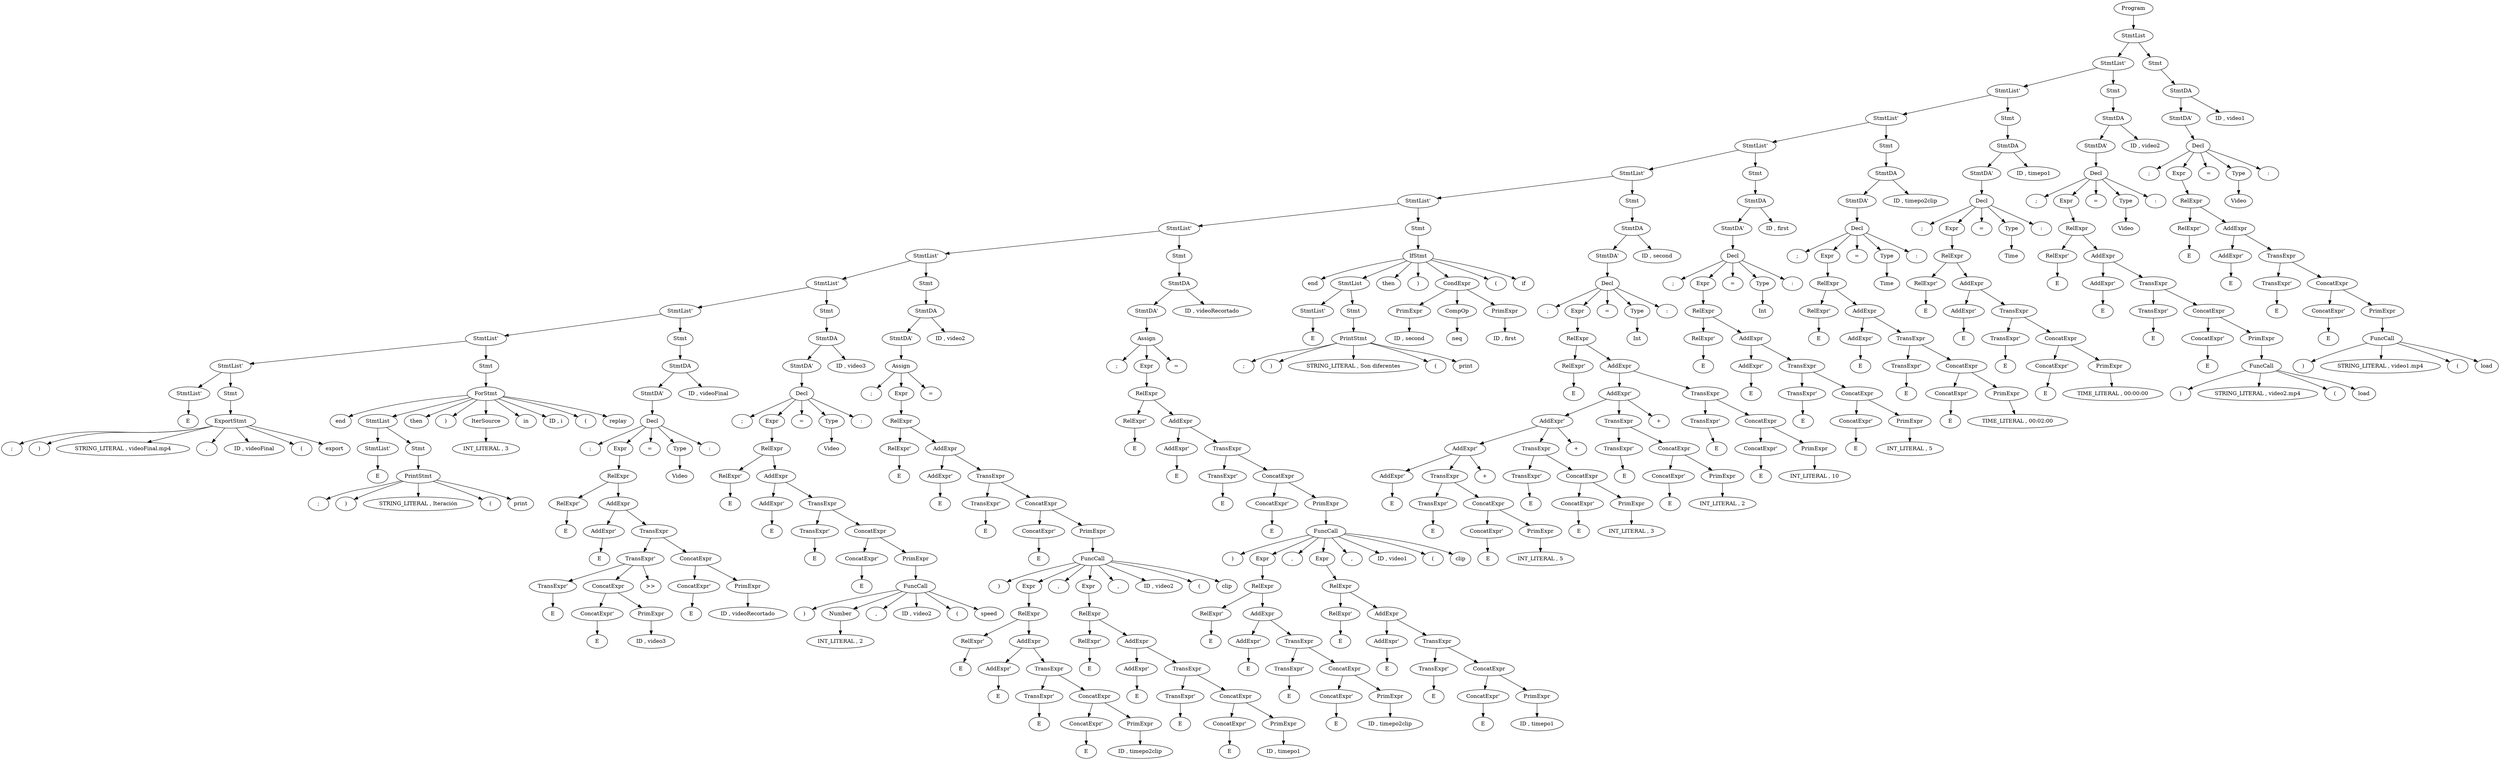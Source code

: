 digraph Tree {
    node [shape=ellipse];
    node0 [label="Program"];
    node0 -> node1;
    node1 [label="StmtList"];
    node1 -> node2;
    node2 [label="StmtList'"];
    node2 -> node32;
    node32 [label="StmtList'"];
    node32 -> node62;
    node62 [label="StmtList'"];
    node62 -> node88;
    node88 [label="StmtList'"];
    node88 -> node114;
    node114 [label="StmtList'"];
    node114 -> node140;
    node140 [label="StmtList'"];
    node140 -> node196;
    node196 [label="StmtList'"];
    node196 -> node221;
    node221 [label="StmtList'"];
    node221 -> node280;
    node280 [label="StmtList'"];
    node280 -> node339;
    node339 [label="StmtList'"];
    node339 -> node372;
    node372 [label="StmtList'"];
    node372 -> node405;
    node405 [label="StmtList'"];
    node405 -> node427;
    node427 [label="StmtList'"];
    node427 -> node437;
    node437 [label="E"];
    node405 -> node428;
    node428 [label="Stmt"];
    node428 -> node429;
    node429 [label="ExportStmt"];
    node429 -> node430;
    node430 [label=";"];
    node429 -> node431;
    node431 [label=")"];
    node429 -> node432;
    node432 [label="STRING_LITERAL , videoFinal.mp4"];
    node429 -> node433;
    node433 [label=","];
    node429 -> node434;
    node434 [label="ID , videoFinal"];
    node429 -> node435;
    node435 [label="("];
    node429 -> node436;
    node436 [label="export"];
    node372 -> node406;
    node406 [label="Stmt"];
    node406 -> node407;
    node407 [label="ForStmt"];
    node407 -> node408;
    node408 [label="end"];
    node407 -> node409;
    node409 [label="StmtList"];
    node409 -> node418;
    node418 [label="StmtList'"];
    node418 -> node426;
    node426 [label="E"];
    node409 -> node419;
    node419 [label="Stmt"];
    node419 -> node420;
    node420 [label="PrintStmt"];
    node420 -> node421;
    node421 [label=";"];
    node420 -> node422;
    node422 [label=")"];
    node420 -> node423;
    node423 [label="STRING_LITERAL , Iteración"];
    node420 -> node424;
    node424 [label="("];
    node420 -> node425;
    node425 [label="print"];
    node407 -> node410;
    node410 [label="then"];
    node407 -> node411;
    node411 [label=")"];
    node407 -> node412;
    node412 [label="IterSource"];
    node412 -> node417;
    node417 [label="INT_LITERAL , 3"];
    node407 -> node413;
    node413 [label="in"];
    node407 -> node414;
    node414 [label="ID , i"];
    node407 -> node415;
    node415 [label="("];
    node407 -> node416;
    node416 [label="replay"];
    node339 -> node373;
    node373 [label="Stmt"];
    node373 -> node374;
    node374 [label="StmtDA"];
    node374 -> node375;
    node375 [label="StmtDA'"];
    node375 -> node377;
    node377 [label="Decl"];
    node377 -> node378;
    node378 [label=";"];
    node377 -> node379;
    node379 [label="Expr"];
    node379 -> node384;
    node384 [label="RelExpr"];
    node384 -> node385;
    node385 [label="RelExpr'"];
    node385 -> node404;
    node404 [label="E"];
    node384 -> node386;
    node386 [label="AddExpr"];
    node386 -> node387;
    node387 [label="AddExpr'"];
    node387 -> node403;
    node403 [label="E"];
    node386 -> node388;
    node388 [label="TransExpr"];
    node388 -> node389;
    node389 [label="TransExpr'"];
    node389 -> node395;
    node395 [label="TransExpr'"];
    node395 -> node402;
    node402 [label="E"];
    node389 -> node396;
    node396 [label="ConcatExpr"];
    node396 -> node398;
    node398 [label="ConcatExpr'"];
    node398 -> node401;
    node401 [label="E"];
    node396 -> node399;
    node399 [label="PrimExpr"];
    node399 -> node400;
    node400 [label="ID , video3"];
    node389 -> node397;
    node397 [label=">>"];
    node388 -> node390;
    node390 [label="ConcatExpr"];
    node390 -> node391;
    node391 [label="ConcatExpr'"];
    node391 -> node394;
    node394 [label="E"];
    node390 -> node392;
    node392 [label="PrimExpr"];
    node392 -> node393;
    node393 [label="ID , videoRecortado"];
    node377 -> node380;
    node380 [label="="];
    node377 -> node381;
    node381 [label="Type"];
    node381 -> node383;
    node383 [label="Video"];
    node377 -> node382;
    node382 [label=":"];
    node374 -> node376;
    node376 [label="ID , videoFinal"];
    node280 -> node340;
    node340 [label="Stmt"];
    node340 -> node341;
    node341 [label="StmtDA"];
    node341 -> node342;
    node342 [label="StmtDA'"];
    node342 -> node344;
    node344 [label="Decl"];
    node344 -> node345;
    node345 [label=";"];
    node344 -> node346;
    node346 [label="Expr"];
    node346 -> node351;
    node351 [label="RelExpr"];
    node351 -> node352;
    node352 [label="RelExpr'"];
    node352 -> node371;
    node371 [label="E"];
    node351 -> node353;
    node353 [label="AddExpr"];
    node353 -> node354;
    node354 [label="AddExpr'"];
    node354 -> node370;
    node370 [label="E"];
    node353 -> node355;
    node355 [label="TransExpr"];
    node355 -> node356;
    node356 [label="TransExpr'"];
    node356 -> node369;
    node369 [label="E"];
    node355 -> node357;
    node357 [label="ConcatExpr"];
    node357 -> node358;
    node358 [label="ConcatExpr'"];
    node358 -> node368;
    node368 [label="E"];
    node357 -> node359;
    node359 [label="PrimExpr"];
    node359 -> node360;
    node360 [label="FuncCall"];
    node360 -> node361;
    node361 [label=")"];
    node360 -> node362;
    node362 [label="Number"];
    node362 -> node367;
    node367 [label="INT_LITERAL , 2"];
    node360 -> node363;
    node363 [label=","];
    node360 -> node364;
    node364 [label="ID , video2"];
    node360 -> node365;
    node365 [label="("];
    node360 -> node366;
    node366 [label="speed"];
    node344 -> node347;
    node347 [label="="];
    node344 -> node348;
    node348 [label="Type"];
    node348 -> node350;
    node350 [label="Video"];
    node344 -> node349;
    node349 [label=":"];
    node341 -> node343;
    node343 [label="ID , video3"];
    node221 -> node281;
    node281 [label="Stmt"];
    node281 -> node282;
    node282 [label="StmtDA"];
    node282 -> node283;
    node283 [label="StmtDA'"];
    node283 -> node285;
    node285 [label="Assign"];
    node285 -> node286;
    node286 [label=";"];
    node285 -> node287;
    node287 [label="Expr"];
    node287 -> node289;
    node289 [label="RelExpr"];
    node289 -> node290;
    node290 [label="RelExpr'"];
    node290 -> node338;
    node338 [label="E"];
    node289 -> node291;
    node291 [label="AddExpr"];
    node291 -> node292;
    node292 [label="AddExpr'"];
    node292 -> node337;
    node337 [label="E"];
    node291 -> node293;
    node293 [label="TransExpr"];
    node293 -> node294;
    node294 [label="TransExpr'"];
    node294 -> node336;
    node336 [label="E"];
    node293 -> node295;
    node295 [label="ConcatExpr"];
    node295 -> node296;
    node296 [label="ConcatExpr'"];
    node296 -> node335;
    node335 [label="E"];
    node295 -> node297;
    node297 [label="PrimExpr"];
    node297 -> node298;
    node298 [label="FuncCall"];
    node298 -> node299;
    node299 [label=")"];
    node298 -> node300;
    node300 [label="Expr"];
    node300 -> node321;
    node321 [label="RelExpr"];
    node321 -> node322;
    node322 [label="RelExpr'"];
    node322 -> node334;
    node334 [label="E"];
    node321 -> node323;
    node323 [label="AddExpr"];
    node323 -> node324;
    node324 [label="AddExpr'"];
    node324 -> node333;
    node333 [label="E"];
    node323 -> node325;
    node325 [label="TransExpr"];
    node325 -> node326;
    node326 [label="TransExpr'"];
    node326 -> node332;
    node332 [label="E"];
    node325 -> node327;
    node327 [label="ConcatExpr"];
    node327 -> node328;
    node328 [label="ConcatExpr'"];
    node328 -> node331;
    node331 [label="E"];
    node327 -> node329;
    node329 [label="PrimExpr"];
    node329 -> node330;
    node330 [label="ID , timepo2clip"];
    node298 -> node301;
    node301 [label=","];
    node298 -> node302;
    node302 [label="Expr"];
    node302 -> node307;
    node307 [label="RelExpr"];
    node307 -> node308;
    node308 [label="RelExpr'"];
    node308 -> node320;
    node320 [label="E"];
    node307 -> node309;
    node309 [label="AddExpr"];
    node309 -> node310;
    node310 [label="AddExpr'"];
    node310 -> node319;
    node319 [label="E"];
    node309 -> node311;
    node311 [label="TransExpr"];
    node311 -> node312;
    node312 [label="TransExpr'"];
    node312 -> node318;
    node318 [label="E"];
    node311 -> node313;
    node313 [label="ConcatExpr"];
    node313 -> node314;
    node314 [label="ConcatExpr'"];
    node314 -> node317;
    node317 [label="E"];
    node313 -> node315;
    node315 [label="PrimExpr"];
    node315 -> node316;
    node316 [label="ID , timepo1"];
    node298 -> node303;
    node303 [label=","];
    node298 -> node304;
    node304 [label="ID , video2"];
    node298 -> node305;
    node305 [label="("];
    node298 -> node306;
    node306 [label="clip"];
    node285 -> node288;
    node288 [label="="];
    node282 -> node284;
    node284 [label="ID , video2"];
    node196 -> node222;
    node222 [label="Stmt"];
    node222 -> node223;
    node223 [label="StmtDA"];
    node223 -> node224;
    node224 [label="StmtDA'"];
    node224 -> node226;
    node226 [label="Assign"];
    node226 -> node227;
    node227 [label=";"];
    node226 -> node228;
    node228 [label="Expr"];
    node228 -> node230;
    node230 [label="RelExpr"];
    node230 -> node231;
    node231 [label="RelExpr'"];
    node231 -> node279;
    node279 [label="E"];
    node230 -> node232;
    node232 [label="AddExpr"];
    node232 -> node233;
    node233 [label="AddExpr'"];
    node233 -> node278;
    node278 [label="E"];
    node232 -> node234;
    node234 [label="TransExpr"];
    node234 -> node235;
    node235 [label="TransExpr'"];
    node235 -> node277;
    node277 [label="E"];
    node234 -> node236;
    node236 [label="ConcatExpr"];
    node236 -> node237;
    node237 [label="ConcatExpr'"];
    node237 -> node276;
    node276 [label="E"];
    node236 -> node238;
    node238 [label="PrimExpr"];
    node238 -> node239;
    node239 [label="FuncCall"];
    node239 -> node240;
    node240 [label=")"];
    node239 -> node241;
    node241 [label="Expr"];
    node241 -> node262;
    node262 [label="RelExpr"];
    node262 -> node263;
    node263 [label="RelExpr'"];
    node263 -> node275;
    node275 [label="E"];
    node262 -> node264;
    node264 [label="AddExpr"];
    node264 -> node265;
    node265 [label="AddExpr'"];
    node265 -> node274;
    node274 [label="E"];
    node264 -> node266;
    node266 [label="TransExpr"];
    node266 -> node267;
    node267 [label="TransExpr'"];
    node267 -> node273;
    node273 [label="E"];
    node266 -> node268;
    node268 [label="ConcatExpr"];
    node268 -> node269;
    node269 [label="ConcatExpr'"];
    node269 -> node272;
    node272 [label="E"];
    node268 -> node270;
    node270 [label="PrimExpr"];
    node270 -> node271;
    node271 [label="ID , timepo2clip"];
    node239 -> node242;
    node242 [label=","];
    node239 -> node243;
    node243 [label="Expr"];
    node243 -> node248;
    node248 [label="RelExpr"];
    node248 -> node249;
    node249 [label="RelExpr'"];
    node249 -> node261;
    node261 [label="E"];
    node248 -> node250;
    node250 [label="AddExpr"];
    node250 -> node251;
    node251 [label="AddExpr'"];
    node251 -> node260;
    node260 [label="E"];
    node250 -> node252;
    node252 [label="TransExpr"];
    node252 -> node253;
    node253 [label="TransExpr'"];
    node253 -> node259;
    node259 [label="E"];
    node252 -> node254;
    node254 [label="ConcatExpr"];
    node254 -> node255;
    node255 [label="ConcatExpr'"];
    node255 -> node258;
    node258 [label="E"];
    node254 -> node256;
    node256 [label="PrimExpr"];
    node256 -> node257;
    node257 [label="ID , timepo1"];
    node239 -> node244;
    node244 [label=","];
    node239 -> node245;
    node245 [label="ID , video1"];
    node239 -> node246;
    node246 [label="("];
    node239 -> node247;
    node247 [label="clip"];
    node226 -> node229;
    node229 [label="="];
    node223 -> node225;
    node225 [label="ID , videoRecortado"];
    node140 -> node197;
    node197 [label="Stmt"];
    node197 -> node198;
    node198 [label="IfStmt"];
    node198 -> node199;
    node199 [label="end"];
    node198 -> node200;
    node200 [label="StmtList"];
    node200 -> node212;
    node212 [label="StmtList'"];
    node212 -> node220;
    node220 [label="E"];
    node200 -> node213;
    node213 [label="Stmt"];
    node213 -> node214;
    node214 [label="PrintStmt"];
    node214 -> node215;
    node215 [label=";"];
    node214 -> node216;
    node216 [label=")"];
    node214 -> node217;
    node217 [label="STRING_LITERAL , Son diferentes"];
    node214 -> node218;
    node218 [label="("];
    node214 -> node219;
    node219 [label="print"];
    node198 -> node201;
    node201 [label="then"];
    node198 -> node202;
    node202 [label=")"];
    node198 -> node203;
    node203 [label="CondExpr"];
    node203 -> node206;
    node206 [label="PrimExpr"];
    node206 -> node211;
    node211 [label="ID , second"];
    node203 -> node207;
    node207 [label="CompOp"];
    node207 -> node210;
    node210 [label="neq"];
    node203 -> node208;
    node208 [label="PrimExpr"];
    node208 -> node209;
    node209 [label="ID , first"];
    node198 -> node204;
    node204 [label="("];
    node198 -> node205;
    node205 [label="if"];
    node114 -> node141;
    node141 [label="Stmt"];
    node141 -> node142;
    node142 [label="StmtDA"];
    node142 -> node143;
    node143 [label="StmtDA'"];
    node143 -> node145;
    node145 [label="Decl"];
    node145 -> node146;
    node146 [label=";"];
    node145 -> node147;
    node147 [label="Expr"];
    node147 -> node152;
    node152 [label="RelExpr"];
    node152 -> node153;
    node153 [label="RelExpr'"];
    node153 -> node195;
    node195 [label="E"];
    node152 -> node154;
    node154 [label="AddExpr"];
    node154 -> node155;
    node155 [label="AddExpr'"];
    node155 -> node164;
    node164 [label="AddExpr'"];
    node164 -> node174;
    node174 [label="AddExpr'"];
    node174 -> node184;
    node184 [label="AddExpr'"];
    node184 -> node194;
    node194 [label="E"];
    node174 -> node185;
    node185 [label="TransExpr"];
    node185 -> node187;
    node187 [label="TransExpr'"];
    node187 -> node193;
    node193 [label="E"];
    node185 -> node188;
    node188 [label="ConcatExpr"];
    node188 -> node189;
    node189 [label="ConcatExpr'"];
    node189 -> node192;
    node192 [label="E"];
    node188 -> node190;
    node190 [label="PrimExpr"];
    node190 -> node191;
    node191 [label="INT_LITERAL , 5"];
    node174 -> node186;
    node186 [label="+"];
    node164 -> node175;
    node175 [label="TransExpr"];
    node175 -> node177;
    node177 [label="TransExpr'"];
    node177 -> node183;
    node183 [label="E"];
    node175 -> node178;
    node178 [label="ConcatExpr"];
    node178 -> node179;
    node179 [label="ConcatExpr'"];
    node179 -> node182;
    node182 [label="E"];
    node178 -> node180;
    node180 [label="PrimExpr"];
    node180 -> node181;
    node181 [label="INT_LITERAL , 3"];
    node164 -> node176;
    node176 [label="+"];
    node155 -> node165;
    node165 [label="TransExpr"];
    node165 -> node167;
    node167 [label="TransExpr'"];
    node167 -> node173;
    node173 [label="E"];
    node165 -> node168;
    node168 [label="ConcatExpr"];
    node168 -> node169;
    node169 [label="ConcatExpr'"];
    node169 -> node172;
    node172 [label="E"];
    node168 -> node170;
    node170 [label="PrimExpr"];
    node170 -> node171;
    node171 [label="INT_LITERAL , 2"];
    node155 -> node166;
    node166 [label="+"];
    node154 -> node156;
    node156 [label="TransExpr"];
    node156 -> node157;
    node157 [label="TransExpr'"];
    node157 -> node163;
    node163 [label="E"];
    node156 -> node158;
    node158 [label="ConcatExpr"];
    node158 -> node159;
    node159 [label="ConcatExpr'"];
    node159 -> node162;
    node162 [label="E"];
    node158 -> node160;
    node160 [label="PrimExpr"];
    node160 -> node161;
    node161 [label="INT_LITERAL , 10"];
    node145 -> node148;
    node148 [label="="];
    node145 -> node149;
    node149 [label="Type"];
    node149 -> node151;
    node151 [label="Int"];
    node145 -> node150;
    node150 [label=":"];
    node142 -> node144;
    node144 [label="ID , second"];
    node88 -> node115;
    node115 [label="Stmt"];
    node115 -> node116;
    node116 [label="StmtDA"];
    node116 -> node117;
    node117 [label="StmtDA'"];
    node117 -> node119;
    node119 [label="Decl"];
    node119 -> node120;
    node120 [label=";"];
    node119 -> node121;
    node121 [label="Expr"];
    node121 -> node126;
    node126 [label="RelExpr"];
    node126 -> node127;
    node127 [label="RelExpr'"];
    node127 -> node139;
    node139 [label="E"];
    node126 -> node128;
    node128 [label="AddExpr"];
    node128 -> node129;
    node129 [label="AddExpr'"];
    node129 -> node138;
    node138 [label="E"];
    node128 -> node130;
    node130 [label="TransExpr"];
    node130 -> node131;
    node131 [label="TransExpr'"];
    node131 -> node137;
    node137 [label="E"];
    node130 -> node132;
    node132 [label="ConcatExpr"];
    node132 -> node133;
    node133 [label="ConcatExpr'"];
    node133 -> node136;
    node136 [label="E"];
    node132 -> node134;
    node134 [label="PrimExpr"];
    node134 -> node135;
    node135 [label="INT_LITERAL , 5"];
    node119 -> node122;
    node122 [label="="];
    node119 -> node123;
    node123 [label="Type"];
    node123 -> node125;
    node125 [label="Int"];
    node119 -> node124;
    node124 [label=":"];
    node116 -> node118;
    node118 [label="ID , first"];
    node62 -> node89;
    node89 [label="Stmt"];
    node89 -> node90;
    node90 [label="StmtDA"];
    node90 -> node91;
    node91 [label="StmtDA'"];
    node91 -> node93;
    node93 [label="Decl"];
    node93 -> node94;
    node94 [label=";"];
    node93 -> node95;
    node95 [label="Expr"];
    node95 -> node100;
    node100 [label="RelExpr"];
    node100 -> node101;
    node101 [label="RelExpr'"];
    node101 -> node113;
    node113 [label="E"];
    node100 -> node102;
    node102 [label="AddExpr"];
    node102 -> node103;
    node103 [label="AddExpr'"];
    node103 -> node112;
    node112 [label="E"];
    node102 -> node104;
    node104 [label="TransExpr"];
    node104 -> node105;
    node105 [label="TransExpr'"];
    node105 -> node111;
    node111 [label="E"];
    node104 -> node106;
    node106 [label="ConcatExpr"];
    node106 -> node107;
    node107 [label="ConcatExpr'"];
    node107 -> node110;
    node110 [label="E"];
    node106 -> node108;
    node108 [label="PrimExpr"];
    node108 -> node109;
    node109 [label="TIME_LITERAL , 00:02:00"];
    node93 -> node96;
    node96 [label="="];
    node93 -> node97;
    node97 [label="Type"];
    node97 -> node99;
    node99 [label="Time"];
    node93 -> node98;
    node98 [label=":"];
    node90 -> node92;
    node92 [label="ID , timepo2clip"];
    node32 -> node63;
    node63 [label="Stmt"];
    node63 -> node64;
    node64 [label="StmtDA"];
    node64 -> node65;
    node65 [label="StmtDA'"];
    node65 -> node67;
    node67 [label="Decl"];
    node67 -> node68;
    node68 [label=";"];
    node67 -> node69;
    node69 [label="Expr"];
    node69 -> node74;
    node74 [label="RelExpr"];
    node74 -> node75;
    node75 [label="RelExpr'"];
    node75 -> node87;
    node87 [label="E"];
    node74 -> node76;
    node76 [label="AddExpr"];
    node76 -> node77;
    node77 [label="AddExpr'"];
    node77 -> node86;
    node86 [label="E"];
    node76 -> node78;
    node78 [label="TransExpr"];
    node78 -> node79;
    node79 [label="TransExpr'"];
    node79 -> node85;
    node85 [label="E"];
    node78 -> node80;
    node80 [label="ConcatExpr"];
    node80 -> node81;
    node81 [label="ConcatExpr'"];
    node81 -> node84;
    node84 [label="E"];
    node80 -> node82;
    node82 [label="PrimExpr"];
    node82 -> node83;
    node83 [label="TIME_LITERAL , 00:00:00"];
    node67 -> node70;
    node70 [label="="];
    node67 -> node71;
    node71 [label="Type"];
    node71 -> node73;
    node73 [label="Time"];
    node67 -> node72;
    node72 [label=":"];
    node64 -> node66;
    node66 [label="ID , timepo1"];
    node2 -> node33;
    node33 [label="Stmt"];
    node33 -> node34;
    node34 [label="StmtDA"];
    node34 -> node35;
    node35 [label="StmtDA'"];
    node35 -> node37;
    node37 [label="Decl"];
    node37 -> node38;
    node38 [label=";"];
    node37 -> node39;
    node39 [label="Expr"];
    node39 -> node44;
    node44 [label="RelExpr"];
    node44 -> node45;
    node45 [label="RelExpr'"];
    node45 -> node61;
    node61 [label="E"];
    node44 -> node46;
    node46 [label="AddExpr"];
    node46 -> node47;
    node47 [label="AddExpr'"];
    node47 -> node60;
    node60 [label="E"];
    node46 -> node48;
    node48 [label="TransExpr"];
    node48 -> node49;
    node49 [label="TransExpr'"];
    node49 -> node59;
    node59 [label="E"];
    node48 -> node50;
    node50 [label="ConcatExpr"];
    node50 -> node51;
    node51 [label="ConcatExpr'"];
    node51 -> node58;
    node58 [label="E"];
    node50 -> node52;
    node52 [label="PrimExpr"];
    node52 -> node53;
    node53 [label="FuncCall"];
    node53 -> node54;
    node54 [label=")"];
    node53 -> node55;
    node55 [label="STRING_LITERAL , video2.mp4"];
    node53 -> node56;
    node56 [label="("];
    node53 -> node57;
    node57 [label="load"];
    node37 -> node40;
    node40 [label="="];
    node37 -> node41;
    node41 [label="Type"];
    node41 -> node43;
    node43 [label="Video"];
    node37 -> node42;
    node42 [label=":"];
    node34 -> node36;
    node36 [label="ID , video2"];
    node1 -> node3;
    node3 [label="Stmt"];
    node3 -> node4;
    node4 [label="StmtDA"];
    node4 -> node5;
    node5 [label="StmtDA'"];
    node5 -> node7;
    node7 [label="Decl"];
    node7 -> node8;
    node8 [label=";"];
    node7 -> node9;
    node9 [label="Expr"];
    node9 -> node14;
    node14 [label="RelExpr"];
    node14 -> node15;
    node15 [label="RelExpr'"];
    node15 -> node31;
    node31 [label="E"];
    node14 -> node16;
    node16 [label="AddExpr"];
    node16 -> node17;
    node17 [label="AddExpr'"];
    node17 -> node30;
    node30 [label="E"];
    node16 -> node18;
    node18 [label="TransExpr"];
    node18 -> node19;
    node19 [label="TransExpr'"];
    node19 -> node29;
    node29 [label="E"];
    node18 -> node20;
    node20 [label="ConcatExpr"];
    node20 -> node21;
    node21 [label="ConcatExpr'"];
    node21 -> node28;
    node28 [label="E"];
    node20 -> node22;
    node22 [label="PrimExpr"];
    node22 -> node23;
    node23 [label="FuncCall"];
    node23 -> node24;
    node24 [label=")"];
    node23 -> node25;
    node25 [label="STRING_LITERAL , video1.mp4"];
    node23 -> node26;
    node26 [label="("];
    node23 -> node27;
    node27 [label="load"];
    node7 -> node10;
    node10 [label="="];
    node7 -> node11;
    node11 [label="Type"];
    node11 -> node13;
    node13 [label="Video"];
    node7 -> node12;
    node12 [label=":"];
    node4 -> node6;
    node6 [label="ID , video1"];
}
